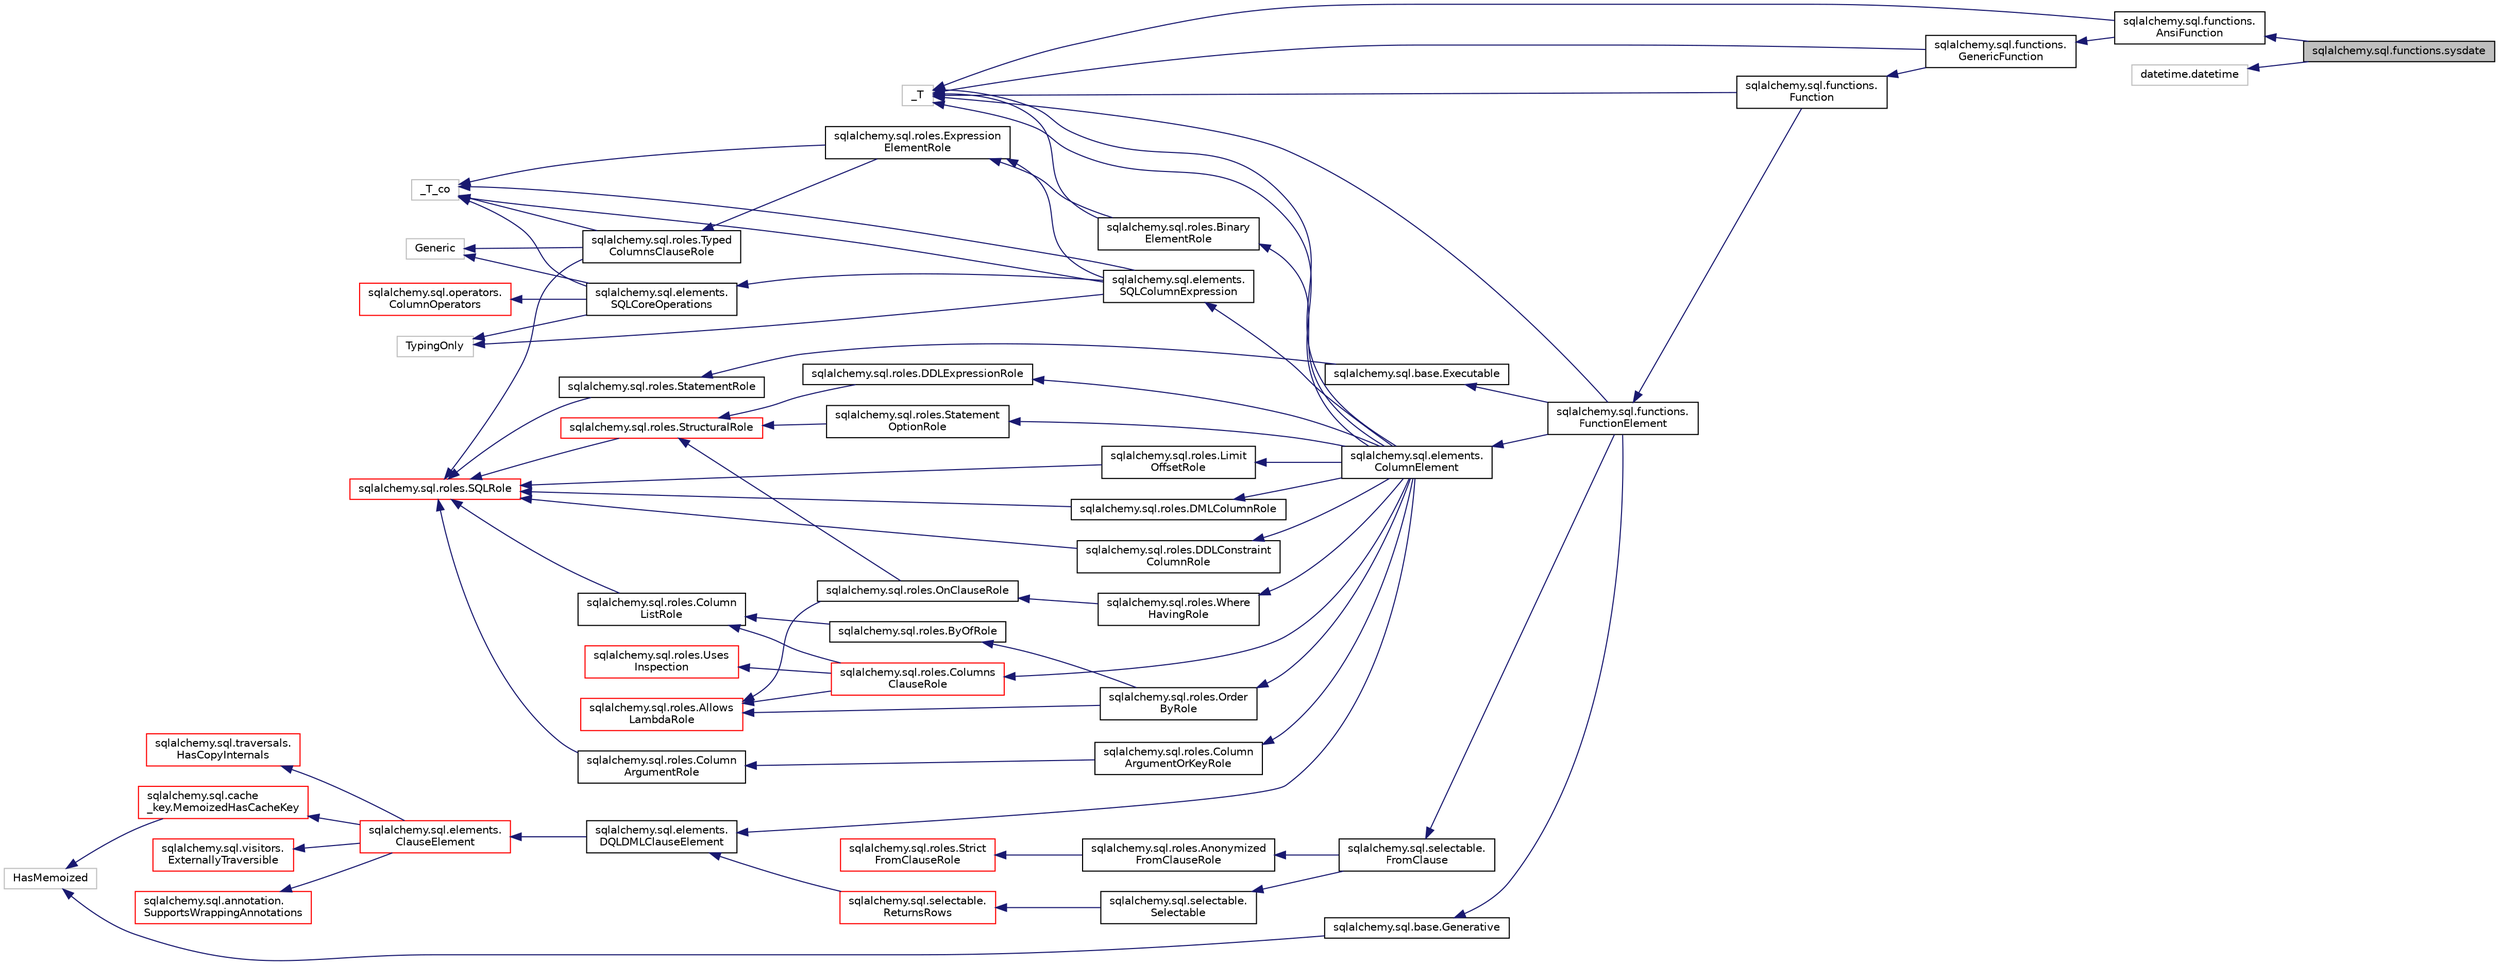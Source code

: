 digraph "sqlalchemy.sql.functions.sysdate"
{
 // LATEX_PDF_SIZE
  edge [fontname="Helvetica",fontsize="10",labelfontname="Helvetica",labelfontsize="10"];
  node [fontname="Helvetica",fontsize="10",shape=record];
  rankdir="LR";
  Node1 [label="sqlalchemy.sql.functions.sysdate",height=0.2,width=0.4,color="black", fillcolor="grey75", style="filled", fontcolor="black",tooltip=" "];
  Node2 -> Node1 [dir="back",color="midnightblue",fontsize="10",style="solid",fontname="Helvetica"];
  Node2 [label="sqlalchemy.sql.functions.\lAnsiFunction",height=0.2,width=0.4,color="black", fillcolor="white", style="filled",URL="$classsqlalchemy_1_1sql_1_1functions_1_1AnsiFunction.html",tooltip=" "];
  Node3 -> Node2 [dir="back",color="midnightblue",fontsize="10",style="solid",fontname="Helvetica"];
  Node3 [label="sqlalchemy.sql.functions.\lGenericFunction",height=0.2,width=0.4,color="black", fillcolor="white", style="filled",URL="$classsqlalchemy_1_1sql_1_1functions_1_1GenericFunction.html",tooltip=" "];
  Node4 -> Node3 [dir="back",color="midnightblue",fontsize="10",style="solid",fontname="Helvetica"];
  Node4 [label="sqlalchemy.sql.functions.\lFunction",height=0.2,width=0.4,color="black", fillcolor="white", style="filled",URL="$classsqlalchemy_1_1sql_1_1functions_1_1Function.html",tooltip=" "];
  Node5 -> Node4 [dir="back",color="midnightblue",fontsize="10",style="solid",fontname="Helvetica"];
  Node5 [label="sqlalchemy.sql.functions.\lFunctionElement",height=0.2,width=0.4,color="black", fillcolor="white", style="filled",URL="$classsqlalchemy_1_1sql_1_1functions_1_1FunctionElement.html",tooltip=" "];
  Node6 -> Node5 [dir="back",color="midnightblue",fontsize="10",style="solid",fontname="Helvetica"];
  Node6 [label="sqlalchemy.sql.base.Executable",height=0.2,width=0.4,color="black", fillcolor="white", style="filled",URL="$classsqlalchemy_1_1sql_1_1base_1_1Executable.html",tooltip=" "];
  Node7 -> Node6 [dir="back",color="midnightblue",fontsize="10",style="solid",fontname="Helvetica"];
  Node7 [label="sqlalchemy.sql.roles.StatementRole",height=0.2,width=0.4,color="black", fillcolor="white", style="filled",URL="$classsqlalchemy_1_1sql_1_1roles_1_1StatementRole.html",tooltip=" "];
  Node8 -> Node7 [dir="back",color="midnightblue",fontsize="10",style="solid",fontname="Helvetica"];
  Node8 [label="sqlalchemy.sql.roles.SQLRole",height=0.2,width=0.4,color="red", fillcolor="white", style="filled",URL="$classsqlalchemy_1_1sql_1_1roles_1_1SQLRole.html",tooltip=" "];
  Node9 -> Node5 [dir="back",color="midnightblue",fontsize="10",style="solid",fontname="Helvetica"];
  Node9 [label="sqlalchemy.sql.elements.\lColumnElement",height=0.2,width=0.4,color="black", fillcolor="white", style="filled",URL="$classsqlalchemy_1_1sql_1_1elements_1_1ColumnElement.html",tooltip=" "];
  Node10 -> Node9 [dir="back",color="midnightblue",fontsize="10",style="solid",fontname="Helvetica"];
  Node10 [label="sqlalchemy.sql.roles.Column\lArgumentOrKeyRole",height=0.2,width=0.4,color="black", fillcolor="white", style="filled",URL="$classsqlalchemy_1_1sql_1_1roles_1_1ColumnArgumentOrKeyRole.html",tooltip=" "];
  Node11 -> Node10 [dir="back",color="midnightblue",fontsize="10",style="solid",fontname="Helvetica"];
  Node11 [label="sqlalchemy.sql.roles.Column\lArgumentRole",height=0.2,width=0.4,color="black", fillcolor="white", style="filled",URL="$classsqlalchemy_1_1sql_1_1roles_1_1ColumnArgumentRole.html",tooltip=" "];
  Node8 -> Node11 [dir="back",color="midnightblue",fontsize="10",style="solid",fontname="Helvetica"];
  Node12 -> Node9 [dir="back",color="midnightblue",fontsize="10",style="solid",fontname="Helvetica"];
  Node12 [label="sqlalchemy.sql.roles.Statement\lOptionRole",height=0.2,width=0.4,color="black", fillcolor="white", style="filled",URL="$classsqlalchemy_1_1sql_1_1roles_1_1StatementOptionRole.html",tooltip=" "];
  Node13 -> Node12 [dir="back",color="midnightblue",fontsize="10",style="solid",fontname="Helvetica"];
  Node13 [label="sqlalchemy.sql.roles.StructuralRole",height=0.2,width=0.4,color="red", fillcolor="white", style="filled",URL="$classsqlalchemy_1_1sql_1_1roles_1_1StructuralRole.html",tooltip=" "];
  Node8 -> Node13 [dir="back",color="midnightblue",fontsize="10",style="solid",fontname="Helvetica"];
  Node14 -> Node9 [dir="back",color="midnightblue",fontsize="10",style="solid",fontname="Helvetica"];
  Node14 [label="sqlalchemy.sql.roles.Where\lHavingRole",height=0.2,width=0.4,color="black", fillcolor="white", style="filled",URL="$classsqlalchemy_1_1sql_1_1roles_1_1WhereHavingRole.html",tooltip=" "];
  Node15 -> Node14 [dir="back",color="midnightblue",fontsize="10",style="solid",fontname="Helvetica"];
  Node15 [label="sqlalchemy.sql.roles.OnClauseRole",height=0.2,width=0.4,color="black", fillcolor="white", style="filled",URL="$classsqlalchemy_1_1sql_1_1roles_1_1OnClauseRole.html",tooltip=" "];
  Node16 -> Node15 [dir="back",color="midnightblue",fontsize="10",style="solid",fontname="Helvetica"];
  Node16 [label="sqlalchemy.sql.roles.Allows\lLambdaRole",height=0.2,width=0.4,color="red", fillcolor="white", style="filled",URL="$classsqlalchemy_1_1sql_1_1roles_1_1AllowsLambdaRole.html",tooltip=" "];
  Node13 -> Node15 [dir="back",color="midnightblue",fontsize="10",style="solid",fontname="Helvetica"];
  Node17 -> Node9 [dir="back",color="midnightblue",fontsize="10",style="solid",fontname="Helvetica"];
  Node17 [label="sqlalchemy.sql.roles.Binary\lElementRole",height=0.2,width=0.4,color="black", fillcolor="white", style="filled",URL="$classsqlalchemy_1_1sql_1_1roles_1_1BinaryElementRole.html",tooltip=" "];
  Node18 -> Node17 [dir="back",color="midnightblue",fontsize="10",style="solid",fontname="Helvetica"];
  Node18 [label="sqlalchemy.sql.roles.Expression\lElementRole",height=0.2,width=0.4,color="black", fillcolor="white", style="filled",URL="$classsqlalchemy_1_1sql_1_1roles_1_1ExpressionElementRole.html",tooltip=" "];
  Node19 -> Node18 [dir="back",color="midnightblue",fontsize="10",style="solid",fontname="Helvetica"];
  Node19 [label="sqlalchemy.sql.roles.Typed\lColumnsClauseRole",height=0.2,width=0.4,color="black", fillcolor="white", style="filled",URL="$classsqlalchemy_1_1sql_1_1roles_1_1TypedColumnsClauseRole.html",tooltip=" "];
  Node20 -> Node19 [dir="back",color="midnightblue",fontsize="10",style="solid",fontname="Helvetica"];
  Node20 [label="Generic",height=0.2,width=0.4,color="grey75", fillcolor="white", style="filled",tooltip=" "];
  Node21 -> Node19 [dir="back",color="midnightblue",fontsize="10",style="solid",fontname="Helvetica"];
  Node21 [label="_T_co",height=0.2,width=0.4,color="grey75", fillcolor="white", style="filled",tooltip=" "];
  Node8 -> Node19 [dir="back",color="midnightblue",fontsize="10",style="solid",fontname="Helvetica"];
  Node21 -> Node18 [dir="back",color="midnightblue",fontsize="10",style="solid",fontname="Helvetica"];
  Node22 -> Node17 [dir="back",color="midnightblue",fontsize="10",style="solid",fontname="Helvetica"];
  Node22 [label="_T",height=0.2,width=0.4,color="grey75", fillcolor="white", style="filled",tooltip=" "];
  Node22 -> Node9 [dir="back",color="midnightblue",fontsize="10",style="solid",fontname="Helvetica"];
  Node23 -> Node9 [dir="back",color="midnightblue",fontsize="10",style="solid",fontname="Helvetica"];
  Node23 [label="sqlalchemy.sql.roles.Order\lByRole",height=0.2,width=0.4,color="black", fillcolor="white", style="filled",URL="$classsqlalchemy_1_1sql_1_1roles_1_1OrderByRole.html",tooltip=" "];
  Node16 -> Node23 [dir="back",color="midnightblue",fontsize="10",style="solid",fontname="Helvetica"];
  Node24 -> Node23 [dir="back",color="midnightblue",fontsize="10",style="solid",fontname="Helvetica"];
  Node24 [label="sqlalchemy.sql.roles.ByOfRole",height=0.2,width=0.4,color="black", fillcolor="white", style="filled",URL="$classsqlalchemy_1_1sql_1_1roles_1_1ByOfRole.html",tooltip=" "];
  Node25 -> Node24 [dir="back",color="midnightblue",fontsize="10",style="solid",fontname="Helvetica"];
  Node25 [label="sqlalchemy.sql.roles.Column\lListRole",height=0.2,width=0.4,color="black", fillcolor="white", style="filled",URL="$classsqlalchemy_1_1sql_1_1roles_1_1ColumnListRole.html",tooltip=" "];
  Node8 -> Node25 [dir="back",color="midnightblue",fontsize="10",style="solid",fontname="Helvetica"];
  Node26 -> Node9 [dir="back",color="midnightblue",fontsize="10",style="solid",fontname="Helvetica"];
  Node26 [label="sqlalchemy.sql.roles.Columns\lClauseRole",height=0.2,width=0.4,color="red", fillcolor="white", style="filled",URL="$classsqlalchemy_1_1sql_1_1roles_1_1ColumnsClauseRole.html",tooltip=" "];
  Node16 -> Node26 [dir="back",color="midnightblue",fontsize="10",style="solid",fontname="Helvetica"];
  Node27 -> Node26 [dir="back",color="midnightblue",fontsize="10",style="solid",fontname="Helvetica"];
  Node27 [label="sqlalchemy.sql.roles.Uses\lInspection",height=0.2,width=0.4,color="red", fillcolor="white", style="filled",URL="$classsqlalchemy_1_1sql_1_1roles_1_1UsesInspection.html",tooltip=" "];
  Node25 -> Node26 [dir="back",color="midnightblue",fontsize="10",style="solid",fontname="Helvetica"];
  Node28 -> Node9 [dir="back",color="midnightblue",fontsize="10",style="solid",fontname="Helvetica"];
  Node28 [label="sqlalchemy.sql.roles.Limit\lOffsetRole",height=0.2,width=0.4,color="black", fillcolor="white", style="filled",URL="$classsqlalchemy_1_1sql_1_1roles_1_1LimitOffsetRole.html",tooltip=" "];
  Node8 -> Node28 [dir="back",color="midnightblue",fontsize="10",style="solid",fontname="Helvetica"];
  Node29 -> Node9 [dir="back",color="midnightblue",fontsize="10",style="solid",fontname="Helvetica"];
  Node29 [label="sqlalchemy.sql.roles.DMLColumnRole",height=0.2,width=0.4,color="black", fillcolor="white", style="filled",URL="$classsqlalchemy_1_1sql_1_1roles_1_1DMLColumnRole.html",tooltip=" "];
  Node8 -> Node29 [dir="back",color="midnightblue",fontsize="10",style="solid",fontname="Helvetica"];
  Node30 -> Node9 [dir="back",color="midnightblue",fontsize="10",style="solid",fontname="Helvetica"];
  Node30 [label="sqlalchemy.sql.roles.DDLConstraint\lColumnRole",height=0.2,width=0.4,color="black", fillcolor="white", style="filled",URL="$classsqlalchemy_1_1sql_1_1roles_1_1DDLConstraintColumnRole.html",tooltip=" "];
  Node8 -> Node30 [dir="back",color="midnightblue",fontsize="10",style="solid",fontname="Helvetica"];
  Node31 -> Node9 [dir="back",color="midnightblue",fontsize="10",style="solid",fontname="Helvetica"];
  Node31 [label="sqlalchemy.sql.roles.DDLExpressionRole",height=0.2,width=0.4,color="black", fillcolor="white", style="filled",URL="$classsqlalchemy_1_1sql_1_1roles_1_1DDLExpressionRole.html",tooltip=" "];
  Node13 -> Node31 [dir="back",color="midnightblue",fontsize="10",style="solid",fontname="Helvetica"];
  Node32 -> Node9 [dir="back",color="midnightblue",fontsize="10",style="solid",fontname="Helvetica"];
  Node32 [label="sqlalchemy.sql.elements.\lSQLColumnExpression",height=0.2,width=0.4,color="black", fillcolor="white", style="filled",URL="$classsqlalchemy_1_1sql_1_1elements_1_1SQLColumnExpression.html",tooltip=" "];
  Node33 -> Node32 [dir="back",color="midnightblue",fontsize="10",style="solid",fontname="Helvetica"];
  Node33 [label="sqlalchemy.sql.elements.\lSQLCoreOperations",height=0.2,width=0.4,color="black", fillcolor="white", style="filled",URL="$classsqlalchemy_1_1sql_1_1elements_1_1SQLCoreOperations.html",tooltip=" "];
  Node20 -> Node33 [dir="back",color="midnightblue",fontsize="10",style="solid",fontname="Helvetica"];
  Node21 -> Node33 [dir="back",color="midnightblue",fontsize="10",style="solid",fontname="Helvetica"];
  Node34 -> Node33 [dir="back",color="midnightblue",fontsize="10",style="solid",fontname="Helvetica"];
  Node34 [label="sqlalchemy.sql.operators.\lColumnOperators",height=0.2,width=0.4,color="red", fillcolor="white", style="filled",URL="$classsqlalchemy_1_1sql_1_1operators_1_1ColumnOperators.html",tooltip=" "];
  Node36 -> Node33 [dir="back",color="midnightblue",fontsize="10",style="solid",fontname="Helvetica"];
  Node36 [label="TypingOnly",height=0.2,width=0.4,color="grey75", fillcolor="white", style="filled",tooltip=" "];
  Node21 -> Node32 [dir="back",color="midnightblue",fontsize="10",style="solid",fontname="Helvetica"];
  Node18 -> Node32 [dir="back",color="midnightblue",fontsize="10",style="solid",fontname="Helvetica"];
  Node21 -> Node32 [dir="back",color="midnightblue",fontsize="10",style="solid",fontname="Helvetica"];
  Node36 -> Node32 [dir="back",color="midnightblue",fontsize="10",style="solid",fontname="Helvetica"];
  Node22 -> Node9 [dir="back",color="midnightblue",fontsize="10",style="solid",fontname="Helvetica"];
  Node37 -> Node9 [dir="back",color="midnightblue",fontsize="10",style="solid",fontname="Helvetica"];
  Node37 [label="sqlalchemy.sql.elements.\lDQLDMLClauseElement",height=0.2,width=0.4,color="black", fillcolor="white", style="filled",URL="$classsqlalchemy_1_1sql_1_1elements_1_1DQLDMLClauseElement.html",tooltip=" "];
  Node38 -> Node37 [dir="back",color="midnightblue",fontsize="10",style="solid",fontname="Helvetica"];
  Node38 [label="sqlalchemy.sql.elements.\lClauseElement",height=0.2,width=0.4,color="red", fillcolor="white", style="filled",URL="$classsqlalchemy_1_1sql_1_1elements_1_1ClauseElement.html",tooltip=" "];
  Node39 -> Node38 [dir="back",color="midnightblue",fontsize="10",style="solid",fontname="Helvetica"];
  Node39 [label="sqlalchemy.sql.annotation.\lSupportsWrappingAnnotations",height=0.2,width=0.4,color="red", fillcolor="white", style="filled",URL="$classsqlalchemy_1_1sql_1_1annotation_1_1SupportsWrappingAnnotations.html",tooltip=" "];
  Node44 -> Node38 [dir="back",color="midnightblue",fontsize="10",style="solid",fontname="Helvetica"];
  Node44 [label="sqlalchemy.sql.cache\l_key.MemoizedHasCacheKey",height=0.2,width=0.4,color="red", fillcolor="white", style="filled",URL="$classsqlalchemy_1_1sql_1_1cache__key_1_1MemoizedHasCacheKey.html",tooltip=" "];
  Node46 -> Node44 [dir="back",color="midnightblue",fontsize="10",style="solid",fontname="Helvetica"];
  Node46 [label="HasMemoized",height=0.2,width=0.4,color="grey75", fillcolor="white", style="filled",tooltip=" "];
  Node47 -> Node38 [dir="back",color="midnightblue",fontsize="10",style="solid",fontname="Helvetica"];
  Node47 [label="sqlalchemy.sql.traversals.\lHasCopyInternals",height=0.2,width=0.4,color="red", fillcolor="white", style="filled",URL="$classsqlalchemy_1_1sql_1_1traversals_1_1HasCopyInternals.html",tooltip=" "];
  Node41 -> Node38 [dir="back",color="midnightblue",fontsize="10",style="solid",fontname="Helvetica"];
  Node41 [label="sqlalchemy.sql.visitors.\lExternallyTraversible",height=0.2,width=0.4,color="red", fillcolor="white", style="filled",URL="$classsqlalchemy_1_1sql_1_1visitors_1_1ExternallyTraversible.html",tooltip=" "];
  Node22 -> Node5 [dir="back",color="midnightblue",fontsize="10",style="solid",fontname="Helvetica"];
  Node49 -> Node5 [dir="back",color="midnightblue",fontsize="10",style="solid",fontname="Helvetica"];
  Node49 [label="sqlalchemy.sql.selectable.\lFromClause",height=0.2,width=0.4,color="black", fillcolor="white", style="filled",URL="$classsqlalchemy_1_1sql_1_1selectable_1_1FromClause.html",tooltip=" "];
  Node50 -> Node49 [dir="back",color="midnightblue",fontsize="10",style="solid",fontname="Helvetica"];
  Node50 [label="sqlalchemy.sql.roles.Anonymized\lFromClauseRole",height=0.2,width=0.4,color="black", fillcolor="white", style="filled",URL="$classsqlalchemy_1_1sql_1_1roles_1_1AnonymizedFromClauseRole.html",tooltip=" "];
  Node51 -> Node50 [dir="back",color="midnightblue",fontsize="10",style="solid",fontname="Helvetica"];
  Node51 [label="sqlalchemy.sql.roles.Strict\lFromClauseRole",height=0.2,width=0.4,color="red", fillcolor="white", style="filled",URL="$classsqlalchemy_1_1sql_1_1roles_1_1StrictFromClauseRole.html",tooltip=" "];
  Node54 -> Node49 [dir="back",color="midnightblue",fontsize="10",style="solid",fontname="Helvetica"];
  Node54 [label="sqlalchemy.sql.selectable.\lSelectable",height=0.2,width=0.4,color="black", fillcolor="white", style="filled",URL="$classsqlalchemy_1_1sql_1_1selectable_1_1Selectable.html",tooltip=" "];
  Node55 -> Node54 [dir="back",color="midnightblue",fontsize="10",style="solid",fontname="Helvetica"];
  Node55 [label="sqlalchemy.sql.selectable.\lReturnsRows",height=0.2,width=0.4,color="red", fillcolor="white", style="filled",URL="$classsqlalchemy_1_1sql_1_1selectable_1_1ReturnsRows.html",tooltip=" "];
  Node37 -> Node55 [dir="back",color="midnightblue",fontsize="10",style="solid",fontname="Helvetica"];
  Node57 -> Node5 [dir="back",color="midnightblue",fontsize="10",style="solid",fontname="Helvetica"];
  Node57 [label="sqlalchemy.sql.base.Generative",height=0.2,width=0.4,color="black", fillcolor="white", style="filled",URL="$classsqlalchemy_1_1sql_1_1base_1_1Generative.html",tooltip=" "];
  Node46 -> Node57 [dir="back",color="midnightblue",fontsize="10",style="solid",fontname="Helvetica"];
  Node22 -> Node4 [dir="back",color="midnightblue",fontsize="10",style="solid",fontname="Helvetica"];
  Node22 -> Node3 [dir="back",color="midnightblue",fontsize="10",style="solid",fontname="Helvetica"];
  Node22 -> Node2 [dir="back",color="midnightblue",fontsize="10",style="solid",fontname="Helvetica"];
  Node58 -> Node1 [dir="back",color="midnightblue",fontsize="10",style="solid",fontname="Helvetica"];
  Node58 [label="datetime.datetime",height=0.2,width=0.4,color="grey75", fillcolor="white", style="filled",tooltip=" "];
}
